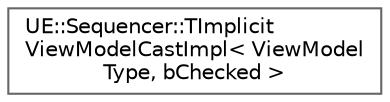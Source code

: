 digraph "Graphical Class Hierarchy"
{
 // INTERACTIVE_SVG=YES
 // LATEX_PDF_SIZE
  bgcolor="transparent";
  edge [fontname=Helvetica,fontsize=10,labelfontname=Helvetica,labelfontsize=10];
  node [fontname=Helvetica,fontsize=10,shape=box,height=0.2,width=0.4];
  rankdir="LR";
  Node0 [id="Node000000",label="UE::Sequencer::TImplicit\lViewModelCastImpl\< ViewModel\lType, bChecked \>",height=0.2,width=0.4,color="grey40", fillcolor="white", style="filled",URL="$d0/dbb/structUE_1_1Sequencer_1_1TImplicitViewModelCastImpl.html",tooltip="Proxy type that enables implicit dynamic casting of a view-model to any other view-model or extension..."];
}

